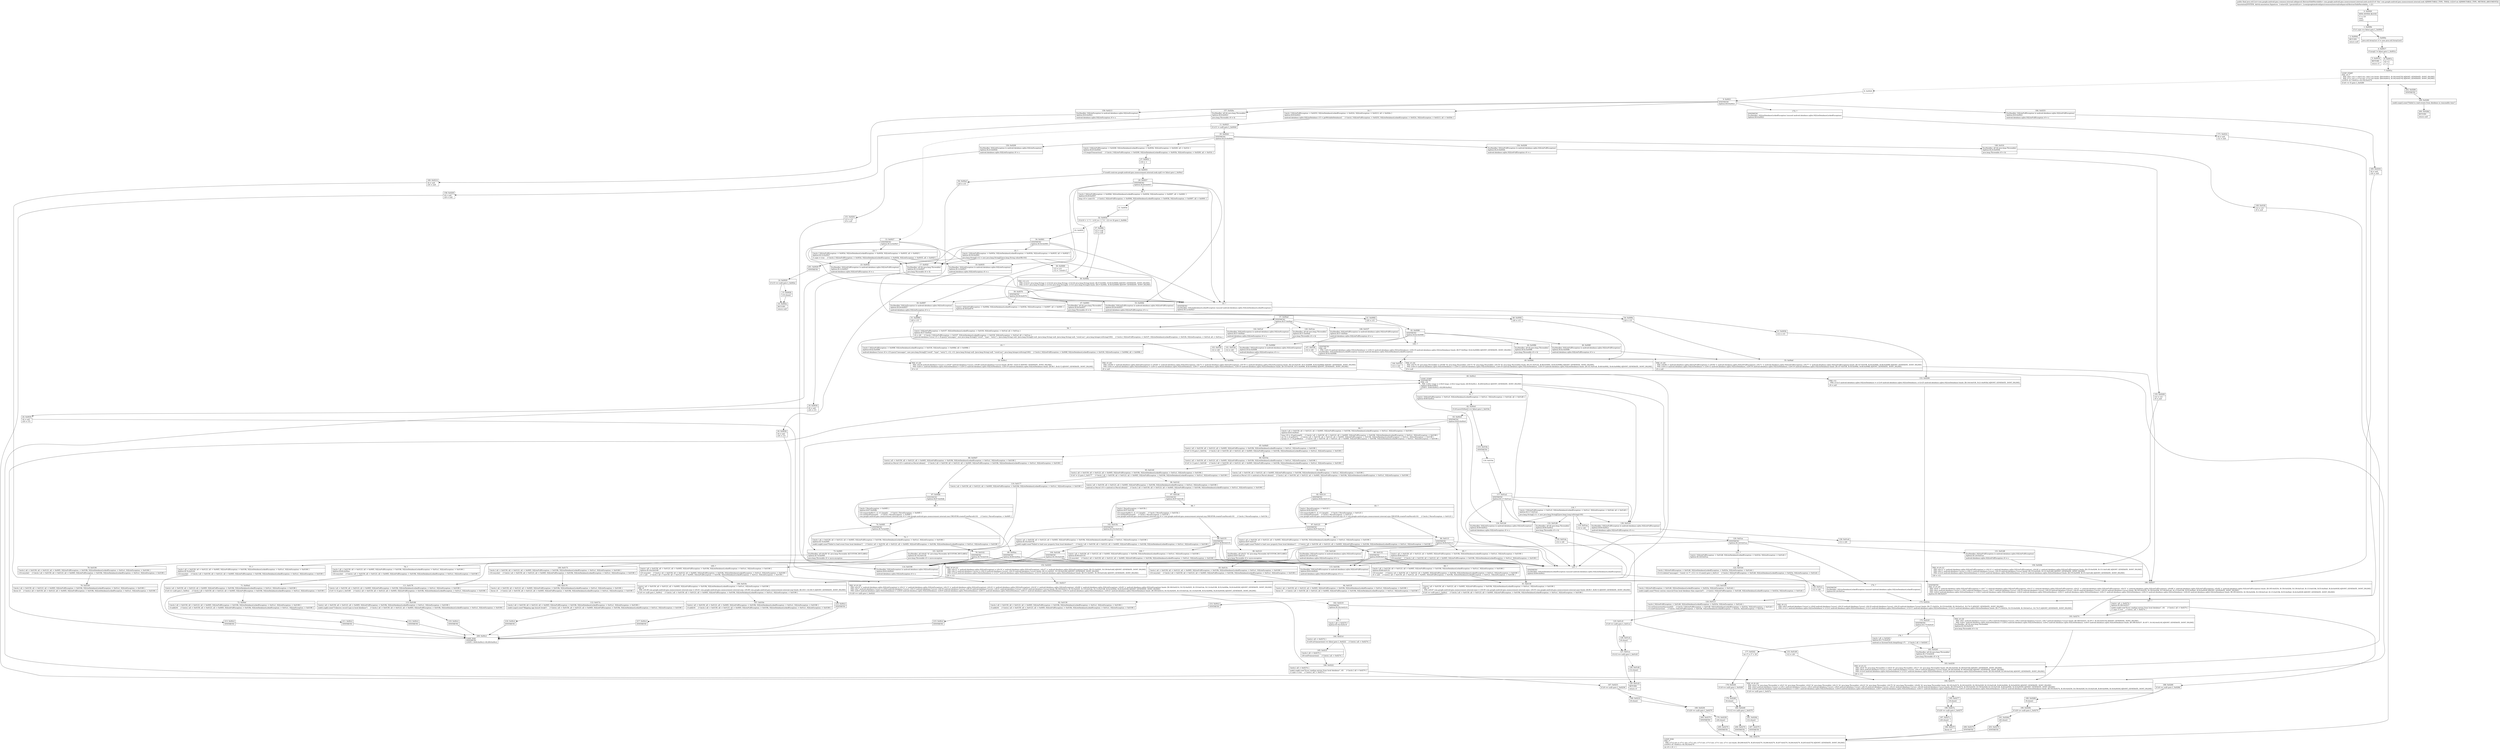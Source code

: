 digraph "CFG forcom.google.android.gms.measurement.internal.zzeb.zzc(I)Ljava\/util\/List;" {
Node_0 [shape=record,label="{0\:\ 0x0000|MTH_ENTER_BLOCK\l|r1 = r21\lzzo()\lzzm()\l}"];
Node_1 [shape=record,label="{1\:\ 0x000b|if (r1.zzjw == false) goto L_0x000e\l}"];
Node_2 [shape=record,label="{2\:\ 0x000d|RETURN\l|return null\l}"];
Node_3 [shape=record,label="{3\:\ 0x000e|java.util.ArrayList r3 = new java.util.ArrayList()\l}"];
Node_4 [shape=record,label="{4\:\ 0x0017|if (zzcg() != false) goto L_0x001a\l}"];
Node_5 [shape=record,label="{5\:\ 0x0019|RETURN\l|return r3\l}"];
Node_6 [shape=record,label="{6\:\ 0x001a|r6 = 0\lr7 = 5\l}"];
Node_7 [shape=record,label="{7\:\ 0x001e|LOOP_START\lPHI: r6 r7 \l  PHI: (r6v1 int) = (r6v0 int), (r6v2 int) binds: [B:6:0x001a, B:192:0x0270] A[DONT_GENERATE, DONT_INLINE]\l  PHI: (r7v1 int) = (r7v0 int), (r7v2 int) binds: [B:6:0x001a, B:192:0x0270] A[DONT_GENERATE, DONT_INLINE]\lLOOP:0: B:7:0x001e\-\>B:192:0x0270\l|if (r6 \>= 5) goto L_0x0280\l}"];
Node_8 [shape=record,label="{8\:\ 0x0020}"];
Node_9 [shape=record,label="{9\:\ 0x0021|SYNTHETIC\lSplitter:B:9:0x0021\l}"];
Node_10 [shape=record,label="{10\:\ ?|Catch:\{ SQLiteFullException \-\> 0x0253, SQLiteDatabaseLockedException \-\> 0x023c, SQLiteException \-\> 0x0213, all \-\> 0x020e \}\lSplitter:B:9:0x0021\l|android.database.sqlite.SQLiteDatabase r15 = getWritableDatabase()     \/\/ Catch:\{ SQLiteFullException \-\> 0x0253, SQLiteDatabaseLockedException \-\> 0x023c, SQLiteException \-\> 0x0213, all \-\> 0x020e \}\l}"];
Node_11 [shape=record,label="{11\:\ 0x0025|if (r15 != null) goto L_0x0044\l}"];
Node_12 [shape=record,label="{12\:\ 0x0027|SYNTHETIC\lSplitter:B:12:0x0027\l}"];
Node_13 [shape=record,label="{13\:\ ?|Catch:\{ SQLiteFullException \-\> 0x003e, SQLiteDatabaseLockedException \-\> 0x003b, SQLiteException \-\> 0x0035, all \-\> 0x002f \}\lSplitter:B:12:0x0027\l|r1.zzjw = true     \/\/ Catch:\{ SQLiteFullException \-\> 0x003e, SQLiteDatabaseLockedException \-\> 0x003b, SQLiteException \-\> 0x0035, all \-\> 0x002f \}\l}"];
Node_14 [shape=record,label="{14\:\ 0x0029|if (r15 == null) goto L_0x002e\l}"];
Node_15 [shape=record,label="{15\:\ 0x002b|r15.close()\l}"];
Node_16 [shape=record,label="{16\:\ 0x002e|RETURN\l|return null\l}"];
Node_17 [shape=record,label="{17\:\ 0x002f|ExcHandler: all (th java.lang.Throwable)\lSplitter:B:12:0x0027\l|java.lang.Throwable r0 = th\l}"];
Node_18 [shape=record,label="{18\:\ 0x0030|r9 = null\lr20 = r15\l}"];
Node_19 [shape=record,label="{19\:\ 0x0035|ExcHandler: SQLiteException (e android.database.sqlite.SQLiteException)\lSplitter:B:12:0x0027\l|android.database.sqlite.SQLiteException r0 = e\l}"];
Node_20 [shape=record,label="{20\:\ 0x0036|r9 = null\lr20 = r15\l}"];
Node_21 [shape=record,label="{21\:\ 0x003b|r12 = r15\l}"];
Node_22 [shape=record,label="{22\:\ ?|SYNTHETIC\lExcHandler: SQLiteDatabaseLockedException (unused android.database.sqlite.SQLiteDatabaseLockedException)\lSplitter:B:12:0x0027\l}"];
Node_23 [shape=record,label="{23\:\ 0x003e|ExcHandler: SQLiteFullException (e android.database.sqlite.SQLiteFullException)\lSplitter:B:12:0x0027\l|android.database.sqlite.SQLiteFullException r0 = e\l}"];
Node_24 [shape=record,label="{24\:\ 0x003f|r9 = null\lr20 = r15\l}"];
Node_25 [shape=record,label="{25\:\ 0x0044|SYNTHETIC\lSplitter:B:25:0x0044\l}"];
Node_26 [shape=record,label="{26\:\ ?|Catch:\{ SQLiteFullException \-\> 0x0208, SQLiteDatabaseLockedException \-\> 0x003b, SQLiteException \-\> 0x0200, all \-\> 0x01fc \}\lSplitter:B:25:0x0044\l|r15.beginTransaction()     \/\/ Catch:\{ SQLiteFullException \-\> 0x0208, SQLiteDatabaseLockedException \-\> 0x003b, SQLiteException \-\> 0x0200, all \-\> 0x01fc \}\l}"];
Node_27 [shape=record,label="{27\:\ 0x0051|r18 = \-1\l}"];
Node_28 [shape=record,label="{28\:\ 0x0055|if (zzad().zza(com.google.android.gms.measurement.internal.zzak.zzjd) == false) goto L_0x00a3\l}"];
Node_29 [shape=record,label="{29\:\ 0x0057|SYNTHETIC\lSplitter:B:29:0x0057\l}"];
Node_30 [shape=record,label="{30\:\ ?|Catch:\{ SQLiteFullException \-\> 0x009d, SQLiteDatabaseLockedException \-\> 0x003b, SQLiteException \-\> 0x0097, all \-\> 0x0091 \}\lSplitter:B:29:0x0057\l|long r10 = zza(r15)     \/\/ Catch:\{ SQLiteFullException \-\> 0x009d, SQLiteDatabaseLockedException \-\> 0x003b, SQLiteException \-\> 0x0097, all \-\> 0x0091 \}\l}"];
Node_31 [shape=record,label="{31\:\ 0x005b}"];
Node_32 [shape=record,label="{32\:\ 0x005d|if ((r10 \> \-1 ? 1 : (r10 == \-1 ? 0 : \-1)) == 0) goto L_0x006c\l}"];
Node_33 [shape=record,label="{33\:\ 0x005f}"];
Node_34 [shape=record,label="{34\:\ 0x0061|SYNTHETIC\lSplitter:B:34:0x0061\l}"];
Node_35 [shape=record,label="{35\:\ ?|Catch:\{ SQLiteFullException \-\> 0x003e, SQLiteDatabaseLockedException \-\> 0x003b, SQLiteException \-\> 0x0035, all \-\> 0x002f \}\lSplitter:B:34:0x0061\l|java.lang.String[] r12 = new java.lang.String[]\{java.lang.String.valueOf(r10)\}\l}"];
Node_36 [shape=record,label="{36\:\ 0x0069|r13 = r12\lr12 = \"rowid\<?\"\l}"];
Node_37 [shape=record,label="{37\:\ 0x006c|r12 = null\lr13 = null\l}"];
Node_38 [shape=record,label="{38\:\ 0x006e|PHI: r12 r13 \l  PHI: (r12v21 java.lang.String) = (r12v22 java.lang.String), (r12v24 java.lang.String) binds: [B:37:0x006c, B:36:0x0069] A[DONT_GENERATE, DONT_INLINE]\l  PHI: (r13v1 java.lang.String[]) = (r13v2 java.lang.String[]), (r13v3 java.lang.String[]) binds: [B:37:0x006c, B:36:0x0069] A[DONT_GENERATE, DONT_INLINE]\l}"];
Node_39 [shape=record,label="{39\:\ 0x0076|SYNTHETIC\lSplitter:B:39:0x0076\l}"];
Node_40 [shape=record,label="{40\:\ ?|Catch:\{ SQLiteFullException \-\> 0x009d, SQLiteDatabaseLockedException \-\> 0x003b, SQLiteException \-\> 0x0097, all \-\> 0x0091 \}\lSplitter:B:39:0x0076\l}"];
Node_41 [shape=record,label="{41\:\ 0x0082|r20 = r15\l}"];
Node_42 [shape=record,label="{42\:\ 0x0086|SYNTHETIC\lSplitter:B:42:0x0086\l}"];
Node_43 [shape=record,label="{43\:\ ?|Catch:\{ SQLiteFullException \-\> 0x008f, SQLiteDatabaseLockedException \-\> 0x01f4, SQLiteException \-\> 0x008d, all \-\> 0x008b \}\lSplitter:B:42:0x0086\l|android.database.Cursor r0 = r15.query(\"messages\", new java.lang.String[]\{\"rowid\", \"type\", \"entry\"\}, r12, r13, (java.lang.String) null, (java.lang.String) null, \"rowid asc\", java.lang.Integer.toString(100))     \/\/ Catch:\{ SQLiteFullException \-\> 0x008f, SQLiteDatabaseLockedException \-\> 0x01f4, SQLiteException \-\> 0x008d, all \-\> 0x008b \}\l}"];
Node_44 [shape=record,label="{44\:\ 0x008b|ExcHandler: all (th java.lang.Throwable)\lSplitter:B:42:0x0086\l|java.lang.Throwable r0 = th\l}"];
Node_45 [shape=record,label="{45\:\ 0x008d|ExcHandler: SQLiteException (e android.database.sqlite.SQLiteException)\lSplitter:B:42:0x0086\l|android.database.sqlite.SQLiteException r0 = e\l}"];
Node_46 [shape=record,label="{46\:\ 0x008f|ExcHandler: SQLiteFullException (e android.database.sqlite.SQLiteFullException)\lSplitter:B:42:0x0086\l|android.database.sqlite.SQLiteFullException r0 = e\l}"];
Node_47 [shape=record,label="{47\:\ 0x0091|ExcHandler: all (th java.lang.Throwable)\lSplitter:B:29:0x0057\l|java.lang.Throwable r0 = th\l}"];
Node_48 [shape=record,label="{48\:\ 0x0092|r20 = r15\l}"];
Node_49 [shape=record,label="{49\:\ 0x0094|PHI: r0 r20 \l  PHI: (r0v70 'th' java.lang.Throwable) = (r0v66 'th' java.lang.Throwable), (r0v73 'th' java.lang.Throwable), (r0v79 'th' java.lang.Throwable) binds: [B:141:0x01eb, B:48:0x0092, B:44:0x008b] A[DONT_GENERATE, DONT_INLINE]\l  PHI: (r20v15 android.database.sqlite.SQLiteDatabase) = (r20v12 android.database.sqlite.SQLiteDatabase), (r20v18 android.database.sqlite.SQLiteDatabase), (r20v19 android.database.sqlite.SQLiteDatabase) binds: [B:141:0x01eb, B:48:0x0092, B:44:0x008b] A[DONT_GENERATE, DONT_INLINE]\l|r9 = null\l}"];
Node_50 [shape=record,label="{50\:\ 0x0097|ExcHandler: SQLiteException (e android.database.sqlite.SQLiteException)\lSplitter:B:29:0x0057\l|android.database.sqlite.SQLiteException r0 = e\l}"];
Node_51 [shape=record,label="{51\:\ 0x0098|r20 = r15\l}"];
Node_52 [shape=record,label="{52\:\ 0x009a|PHI: r0 r20 \l  PHI: (r0v69 'e' android.database.sqlite.SQLiteException) = (r0v65 'e' android.database.sqlite.SQLiteException), (r0v72 'e' android.database.sqlite.SQLiteException), (r0v78 'e' android.database.sqlite.SQLiteException) binds: [B:143:0x01f0, B:51:0x0098, B:45:0x008d] A[DONT_GENERATE, DONT_INLINE]\l  PHI: (r20v14 android.database.sqlite.SQLiteDatabase) = (r20v12 android.database.sqlite.SQLiteDatabase), (r20v17 android.database.sqlite.SQLiteDatabase), (r20v19 android.database.sqlite.SQLiteDatabase) binds: [B:143:0x01f0, B:51:0x0098, B:45:0x008d] A[DONT_GENERATE, DONT_INLINE]\l|r9 = null\l}"];
Node_53 [shape=record,label="{53\:\ 0x009d|ExcHandler: SQLiteFullException (e android.database.sqlite.SQLiteFullException)\lSplitter:B:29:0x0057\l|android.database.sqlite.SQLiteFullException r0 = e\l}"];
Node_54 [shape=record,label="{54\:\ 0x009e|r20 = r15\l}"];
Node_55 [shape=record,label="{55\:\ 0x00a0|PHI: r0 r20 \l  PHI: (r0v68 'e' android.database.sqlite.SQLiteFullException) = (r0v64 'e' android.database.sqlite.SQLiteFullException), (r0v71 'e' android.database.sqlite.SQLiteFullException), (r0v77 'e' android.database.sqlite.SQLiteFullException) binds: [B:147:0x01f8, B:54:0x009e, B:46:0x008f] A[DONT_GENERATE, DONT_INLINE]\l  PHI: (r20v13 android.database.sqlite.SQLiteDatabase) = (r20v12 android.database.sqlite.SQLiteDatabase), (r20v16 android.database.sqlite.SQLiteDatabase), (r20v19 android.database.sqlite.SQLiteDatabase) binds: [B:147:0x01f8, B:54:0x009e, B:46:0x008f] A[DONT_GENERATE, DONT_INLINE]\l|r9 = null\l}"];
Node_56 [shape=record,label="{56\:\ 0x00a3|r20 = r15\l}"];
Node_57 [shape=record,label="{57\:\ 0x00ad|SYNTHETIC\lSplitter:B:57:0x00ad\l}"];
Node_58 [shape=record,label="{58\:\ ?|Catch:\{ SQLiteFullException \-\> 0x01f7, SQLiteDatabaseLockedException \-\> 0x01f4, SQLiteException \-\> 0x01ef, all \-\> 0x01ea \}\lSplitter:B:57:0x00ad\l|r9 = r20     \/\/ Catch:\{ SQLiteFullException \-\> 0x01f7, SQLiteDatabaseLockedException \-\> 0x01f4, SQLiteException \-\> 0x01ef, all \-\> 0x01ea \}\landroid.database.Cursor r0 = r9.query(\"messages\", new java.lang.String[]\{\"rowid\", \"type\", \"entry\"\}, (java.lang.String) null, (java.lang.String[]) null, (java.lang.String) null, (java.lang.String) null, \"rowid asc\", java.lang.Integer.toString(100))     \/\/ Catch:\{ SQLiteFullException \-\> 0x01f7, SQLiteDatabaseLockedException \-\> 0x01f4, SQLiteException \-\> 0x01ef, all \-\> 0x01ea \}\l}"];
Node_59 [shape=record,label="{59\:\ 0x00c1|PHI: r0 r20 \l  PHI: (r0v20 android.database.Cursor) = (r0v67 android.database.Cursor), (r0v80 android.database.Cursor) binds: [B:58:?, B:43:?] A[DONT_GENERATE, DONT_INLINE]\l  PHI: (r20v11 android.database.sqlite.SQLiteDatabase) = (r20v12 android.database.sqlite.SQLiteDatabase), (r20v19 android.database.sqlite.SQLiteDatabase) binds: [B:58:?, B:43:?] A[DONT_GENERATE, DONT_INLINE]\l|r9 = r0\l}"];
Node_60 [shape=record,label="{60\:\ 0x00c2|LOOP_START\lSYNTHETIC\lPHI: r18 \l  PHI: (r18v1 long) = (r18v0 long), (r18v2 long) binds: [B:59:0x00c1, B:209:0x00c2] A[DONT_GENERATE, DONT_INLINE]\lSplitter:B:60:0x00c2\lLOOP:1: B:60:0x00c2\-\>B:209:0x00c2\l}"];
Node_61 [shape=record,label="{61\:\ ?|Catch:\{ SQLiteFullException \-\> 0x01e5, SQLiteDatabaseLockedException \-\> 0x01e1, SQLiteException \-\> 0x01dd, all \-\> 0x01d8 \}\lSplitter:B:60:0x00c2\l}"];
Node_62 [shape=record,label="{62\:\ 0x00c6|if (r9.moveToNext() == false) goto L_0x019e\l}"];
Node_63 [shape=record,label="{63\:\ 0x00c8|SYNTHETIC\lSplitter:B:63:0x00c8\l}"];
Node_64 [shape=record,label="{64\:\ ?|Catch:\{ all \-\> 0x0159, all \-\> 0x0123, all \-\> 0x00f3, SQLiteFullException \-\> 0x019b, SQLiteDatabaseLockedException \-\> 0x01e1, SQLiteException \-\> 0x0198 \}\lSplitter:B:63:0x00c8\l|long r18 = r9.getLong(0)     \/\/ Catch:\{ all \-\> 0x0159, all \-\> 0x0123, all \-\> 0x00f3, SQLiteFullException \-\> 0x019b, SQLiteDatabaseLockedException \-\> 0x01e1, SQLiteException \-\> 0x0198 \}\lint r0 = r9.getInt(1)     \/\/ Catch:\{ all \-\> 0x0159, all \-\> 0x0123, all \-\> 0x00f3, SQLiteFullException \-\> 0x019b, SQLiteDatabaseLockedException \-\> 0x01e1, SQLiteException \-\> 0x0198 \}\lbyte[] r11 = r9.getBlob(2)     \/\/ Catch:\{ all \-\> 0x0159, all \-\> 0x0123, all \-\> 0x00f3, SQLiteFullException \-\> 0x019b, SQLiteDatabaseLockedException \-\> 0x01e1, SQLiteException \-\> 0x0198 \}\l}"];
Node_65 [shape=record,label="{65\:\ 0x00d5|Catch:\{ all \-\> 0x0159, all \-\> 0x0123, all \-\> 0x00f3, SQLiteFullException \-\> 0x019b, SQLiteDatabaseLockedException \-\> 0x01e1, SQLiteException \-\> 0x0198 \}\l|if (r0 != 0) goto L_0x010a     \/\/ Catch:\{ all \-\> 0x0159, all \-\> 0x0123, all \-\> 0x00f3, SQLiteFullException \-\> 0x019b, SQLiteDatabaseLockedException \-\> 0x01e1, SQLiteException \-\> 0x0198 \}\l}"];
Node_66 [shape=record,label="{66\:\ 0x00d7|Catch:\{ all \-\> 0x0159, all \-\> 0x0123, all \-\> 0x00f3, SQLiteFullException \-\> 0x019b, SQLiteDatabaseLockedException \-\> 0x01e1, SQLiteException \-\> 0x0198 \}\l|android.os.Parcel r10 = android.os.Parcel.obtain()     \/\/ Catch:\{ all \-\> 0x0159, all \-\> 0x0123, all \-\> 0x00f3, SQLiteFullException \-\> 0x019b, SQLiteDatabaseLockedException \-\> 0x01e1, SQLiteException \-\> 0x0198 \}\l}"];
Node_67 [shape=record,label="{67\:\ 0x00db|SYNTHETIC\lSplitter:B:67:0x00db\l}"];
Node_68 [shape=record,label="{68\:\ ?|Catch:\{ ParseException \-\> 0x00f5 \}\lSplitter:B:67:0x00db\l|r10.unmarshall(r11, 0, r11.length)     \/\/ Catch:\{ ParseException \-\> 0x00f5 \}\lr10.setDataPosition(0)     \/\/ Catch:\{ ParseException \-\> 0x00f5 \}\lcom.google.android.gms.measurement.internal.zzai r0 = com.google.android.gms.measurement.internal.zzai.CREATOR.createFromParcel(r10)     \/\/ Catch:\{ ParseException \-\> 0x00f5 \}\l}"];
Node_69 [shape=record,label="{69\:\ 0x00ea|SYNTHETIC\lSplitter:B:69:0x00ea\l}"];
Node_70 [shape=record,label="{70\:\ ?|Catch:\{ all \-\> 0x0159, all \-\> 0x0123, all \-\> 0x00f3, SQLiteFullException \-\> 0x019b, SQLiteDatabaseLockedException \-\> 0x01e1, SQLiteException \-\> 0x0198 \}\lSplitter:B:69:0x00ea\l|r10.recycle()     \/\/ Catch:\{ all \-\> 0x0159, all \-\> 0x0123, all \-\> 0x00f3, SQLiteFullException \-\> 0x019b, SQLiteDatabaseLockedException \-\> 0x01e1, SQLiteException \-\> 0x0198 \}\l}"];
Node_71 [shape=record,label="{71\:\ 0x00ed|Catch:\{ all \-\> 0x0159, all \-\> 0x0123, all \-\> 0x00f3, SQLiteFullException \-\> 0x019b, SQLiteDatabaseLockedException \-\> 0x01e1, SQLiteException \-\> 0x0198 \}\l|if (r0 == null) goto L_0x00c2     \/\/ Catch:\{ all \-\> 0x0159, all \-\> 0x0123, all \-\> 0x00f3, SQLiteFullException \-\> 0x019b, SQLiteDatabaseLockedException \-\> 0x01e1, SQLiteException \-\> 0x0198 \}\l}"];
Node_72 [shape=record,label="{72\:\ 0x00ef|Catch:\{ all \-\> 0x0159, all \-\> 0x0123, all \-\> 0x00f3, SQLiteFullException \-\> 0x019b, SQLiteDatabaseLockedException \-\> 0x01e1, SQLiteException \-\> 0x0198 \}\l|r3.add(r0)     \/\/ Catch:\{ all \-\> 0x0159, all \-\> 0x0123, all \-\> 0x00f3, SQLiteFullException \-\> 0x019b, SQLiteDatabaseLockedException \-\> 0x01e1, SQLiteException \-\> 0x0198 \}\l}"];
Node_73 [shape=record,label="{73\:\ 0x00f3|ExcHandler: all (r0v58 'th' java.lang.Throwable A[CUSTOM_DECLARE])\lSplitter:B:74:0x00f5\l|java.lang.Throwable r0 = move\-exception\l}"];
Node_74 [shape=record,label="{74\:\ 0x00f5|SYNTHETIC\lSplitter:B:74:0x00f5\l}"];
Node_75 [shape=record,label="{75\:\ ?|Catch:\{ all \-\> 0x0159, all \-\> 0x0123, all \-\> 0x00f3, SQLiteFullException \-\> 0x019b, SQLiteDatabaseLockedException \-\> 0x01e1, SQLiteException \-\> 0x0198 \}\lSplitter:B:74:0x00f5\l|zzab().zzgk().zzao(\"Failed to load event from local database\")     \/\/ Catch:\{ all \-\> 0x0159, all \-\> 0x0123, all \-\> 0x00f3, SQLiteFullException \-\> 0x019b, SQLiteDatabaseLockedException \-\> 0x01e1, SQLiteException \-\> 0x0198 \}\l}"];
Node_76 [shape=record,label="{76\:\ 0x0102|SYNTHETIC\lSplitter:B:76:0x0102\l}"];
Node_77 [shape=record,label="{77\:\ ?|Catch:\{ all \-\> 0x0159, all \-\> 0x0123, all \-\> 0x00f3, SQLiteFullException \-\> 0x019b, SQLiteDatabaseLockedException \-\> 0x01e1, SQLiteException \-\> 0x0198 \}\lSplitter:B:76:0x0102\l|r10.recycle()     \/\/ Catch:\{ all \-\> 0x0159, all \-\> 0x0123, all \-\> 0x00f3, SQLiteFullException \-\> 0x019b, SQLiteDatabaseLockedException \-\> 0x01e1, SQLiteException \-\> 0x0198 \}\l}"];
Node_78 [shape=record,label="{78\:\ 0x0106|Catch:\{ all \-\> 0x0159, all \-\> 0x0123, all \-\> 0x00f3, SQLiteFullException \-\> 0x019b, SQLiteDatabaseLockedException \-\> 0x01e1, SQLiteException \-\> 0x0198 \}\l|r10.recycle()     \/\/ Catch:\{ all \-\> 0x0159, all \-\> 0x0123, all \-\> 0x00f3, SQLiteFullException \-\> 0x019b, SQLiteDatabaseLockedException \-\> 0x01e1, SQLiteException \-\> 0x0198 \}\l}"];
Node_79 [shape=record,label="{79\:\ 0x0109|Catch:\{ all \-\> 0x0159, all \-\> 0x0123, all \-\> 0x00f3, SQLiteFullException \-\> 0x019b, SQLiteDatabaseLockedException \-\> 0x01e1, SQLiteException \-\> 0x0198 \}\l|throw r0     \/\/ Catch:\{ all \-\> 0x0159, all \-\> 0x0123, all \-\> 0x00f3, SQLiteFullException \-\> 0x019b, SQLiteDatabaseLockedException \-\> 0x01e1, SQLiteException \-\> 0x0198 \}\l}"];
Node_80 [shape=record,label="{80\:\ 0x010a|Catch:\{ all \-\> 0x0159, all \-\> 0x0123, all \-\> 0x00f3, SQLiteFullException \-\> 0x019b, SQLiteDatabaseLockedException \-\> 0x01e1, SQLiteException \-\> 0x0198 \}\l|if (r0 != 1) goto L_0x0140     \/\/ Catch:\{ all \-\> 0x0159, all \-\> 0x0123, all \-\> 0x00f3, SQLiteFullException \-\> 0x019b, SQLiteDatabaseLockedException \-\> 0x01e1, SQLiteException \-\> 0x0198 \}\l}"];
Node_81 [shape=record,label="{81\:\ 0x010c|Catch:\{ all \-\> 0x0159, all \-\> 0x0123, all \-\> 0x00f3, SQLiteFullException \-\> 0x019b, SQLiteDatabaseLockedException \-\> 0x01e1, SQLiteException \-\> 0x0198 \}\l|android.os.Parcel r10 = android.os.Parcel.obtain()     \/\/ Catch:\{ all \-\> 0x0159, all \-\> 0x0123, all \-\> 0x00f3, SQLiteFullException \-\> 0x019b, SQLiteDatabaseLockedException \-\> 0x01e1, SQLiteException \-\> 0x0198 \}\l}"];
Node_82 [shape=record,label="{82\:\ 0x0110|SYNTHETIC\lSplitter:B:82:0x0110\l}"];
Node_83 [shape=record,label="{83\:\ ?|Catch:\{ ParseException \-\> 0x0125 \}\lSplitter:B:82:0x0110\l|r10.unmarshall(r11, 0, r11.length)     \/\/ Catch:\{ ParseException \-\> 0x0125 \}\lr10.setDataPosition(0)     \/\/ Catch:\{ ParseException \-\> 0x0125 \}\lcom.google.android.gms.measurement.internal.zzjn r0 = com.google.android.gms.measurement.internal.zzjn.CREATOR.createFromParcel(r10)     \/\/ Catch:\{ ParseException \-\> 0x0125 \}\l}"];
Node_84 [shape=record,label="{84\:\ 0x011f|SYNTHETIC\lSplitter:B:84:0x011f\l}"];
Node_85 [shape=record,label="{85\:\ ?|Catch:\{ all \-\> 0x0159, all \-\> 0x0123, all \-\> 0x00f3, SQLiteFullException \-\> 0x019b, SQLiteDatabaseLockedException \-\> 0x01e1, SQLiteException \-\> 0x0198 \}\lSplitter:B:84:0x011f\l|r10.recycle()     \/\/ Catch:\{ all \-\> 0x0159, all \-\> 0x0123, all \-\> 0x00f3, SQLiteFullException \-\> 0x019b, SQLiteDatabaseLockedException \-\> 0x01e1, SQLiteException \-\> 0x0198 \}\l}"];
Node_86 [shape=record,label="{86\:\ 0x0123|ExcHandler: all (r0v51 'th' java.lang.Throwable A[CUSTOM_DECLARE])\lSplitter:B:87:0x0125\l|java.lang.Throwable r0 = move\-exception\l}"];
Node_87 [shape=record,label="{87\:\ 0x0125|SYNTHETIC\lSplitter:B:87:0x0125\l}"];
Node_88 [shape=record,label="{88\:\ ?|Catch:\{ all \-\> 0x0159, all \-\> 0x0123, all \-\> 0x00f3, SQLiteFullException \-\> 0x019b, SQLiteDatabaseLockedException \-\> 0x01e1, SQLiteException \-\> 0x0198 \}\lSplitter:B:87:0x0125\l|zzab().zzgk().zzao(\"Failed to load user property from local database\")     \/\/ Catch:\{ all \-\> 0x0159, all \-\> 0x0123, all \-\> 0x00f3, SQLiteFullException \-\> 0x019b, SQLiteDatabaseLockedException \-\> 0x01e1, SQLiteException \-\> 0x0198 \}\l}"];
Node_89 [shape=record,label="{89\:\ 0x0132|SYNTHETIC\lSplitter:B:89:0x0132\l}"];
Node_90 [shape=record,label="{90\:\ ?|Catch:\{ all \-\> 0x0159, all \-\> 0x0123, all \-\> 0x00f3, SQLiteFullException \-\> 0x019b, SQLiteDatabaseLockedException \-\> 0x01e1, SQLiteException \-\> 0x0198 \}\lSplitter:B:89:0x0132\l|r10.recycle()     \/\/ Catch:\{ all \-\> 0x0159, all \-\> 0x0123, all \-\> 0x00f3, SQLiteFullException \-\> 0x019b, SQLiteDatabaseLockedException \-\> 0x01e1, SQLiteException \-\> 0x0198 \}\lr0 = null     \/\/ Catch:\{ all \-\> 0x0159, all \-\> 0x0123, all \-\> 0x00f3, SQLiteFullException \-\> 0x019b, SQLiteDatabaseLockedException \-\> 0x01e1, SQLiteException \-\> 0x0198 \}\l}"];
Node_91 [shape=record,label="{91\:\ 0x0136|Catch:\{ all \-\> 0x0159, all \-\> 0x0123, all \-\> 0x00f3, SQLiteFullException \-\> 0x019b, SQLiteDatabaseLockedException \-\> 0x01e1, SQLiteException \-\> 0x0198 \}\lPHI: r0 \l  PHI: (r0v47 com.google.android.gms.measurement.internal.zzjn) = (r0v50 com.google.android.gms.measurement.internal.zzjn), (r0v55 com.google.android.gms.measurement.internal.zzjn) binds: [B:90:?, B:85:?] A[DONT_GENERATE, DONT_INLINE]\l|if (r0 == null) goto L_0x00c2     \/\/ Catch:\{ all \-\> 0x0159, all \-\> 0x0123, all \-\> 0x00f3, SQLiteFullException \-\> 0x019b, SQLiteDatabaseLockedException \-\> 0x01e1, SQLiteException \-\> 0x0198 \}\l}"];
Node_92 [shape=record,label="{92\:\ 0x0138|Catch:\{ all \-\> 0x0159, all \-\> 0x0123, all \-\> 0x00f3, SQLiteFullException \-\> 0x019b, SQLiteDatabaseLockedException \-\> 0x01e1, SQLiteException \-\> 0x0198 \}\l|r3.add(r0)     \/\/ Catch:\{ all \-\> 0x0159, all \-\> 0x0123, all \-\> 0x00f3, SQLiteFullException \-\> 0x019b, SQLiteDatabaseLockedException \-\> 0x01e1, SQLiteException \-\> 0x0198 \}\l}"];
Node_93 [shape=record,label="{93\:\ 0x013c|Catch:\{ all \-\> 0x0159, all \-\> 0x0123, all \-\> 0x00f3, SQLiteFullException \-\> 0x019b, SQLiteDatabaseLockedException \-\> 0x01e1, SQLiteException \-\> 0x0198 \}\l|r10.recycle()     \/\/ Catch:\{ all \-\> 0x0159, all \-\> 0x0123, all \-\> 0x00f3, SQLiteFullException \-\> 0x019b, SQLiteDatabaseLockedException \-\> 0x01e1, SQLiteException \-\> 0x0198 \}\l}"];
Node_94 [shape=record,label="{94\:\ 0x013f|Catch:\{ all \-\> 0x0159, all \-\> 0x0123, all \-\> 0x00f3, SQLiteFullException \-\> 0x019b, SQLiteDatabaseLockedException \-\> 0x01e1, SQLiteException \-\> 0x0198 \}\l|throw r0     \/\/ Catch:\{ all \-\> 0x0159, all \-\> 0x0123, all \-\> 0x00f3, SQLiteFullException \-\> 0x019b, SQLiteDatabaseLockedException \-\> 0x01e1, SQLiteException \-\> 0x0198 \}\l}"];
Node_95 [shape=record,label="{95\:\ 0x0140|Catch:\{ all \-\> 0x0159, all \-\> 0x0123, all \-\> 0x00f3, SQLiteFullException \-\> 0x019b, SQLiteDatabaseLockedException \-\> 0x01e1, SQLiteException \-\> 0x0198 \}\l|if (r0 != 2) goto L_0x0177     \/\/ Catch:\{ all \-\> 0x0159, all \-\> 0x0123, all \-\> 0x00f3, SQLiteFullException \-\> 0x019b, SQLiteDatabaseLockedException \-\> 0x01e1, SQLiteException \-\> 0x0198 \}\l}"];
Node_96 [shape=record,label="{96\:\ 0x0142|Catch:\{ all \-\> 0x0159, all \-\> 0x0123, all \-\> 0x00f3, SQLiteFullException \-\> 0x019b, SQLiteDatabaseLockedException \-\> 0x01e1, SQLiteException \-\> 0x0198 \}\l|android.os.Parcel r10 = android.os.Parcel.obtain()     \/\/ Catch:\{ all \-\> 0x0159, all \-\> 0x0123, all \-\> 0x00f3, SQLiteFullException \-\> 0x019b, SQLiteDatabaseLockedException \-\> 0x01e1, SQLiteException \-\> 0x0198 \}\l}"];
Node_97 [shape=record,label="{97\:\ 0x0146|SYNTHETIC\lSplitter:B:97:0x0146\l}"];
Node_98 [shape=record,label="{98\:\ ?|Catch:\{ ParseException \-\> 0x015b \}\lSplitter:B:97:0x0146\l|r10.unmarshall(r11, 0, r11.length)     \/\/ Catch:\{ ParseException \-\> 0x015b \}\lr10.setDataPosition(0)     \/\/ Catch:\{ ParseException \-\> 0x015b \}\lcom.google.android.gms.measurement.internal.zzq r0 = com.google.android.gms.measurement.internal.zzq.CREATOR.createFromParcel(r10)     \/\/ Catch:\{ ParseException \-\> 0x015b \}\l}"];
Node_99 [shape=record,label="{99\:\ 0x0155|SYNTHETIC\lSplitter:B:99:0x0155\l}"];
Node_100 [shape=record,label="{100\:\ ?|Catch:\{ all \-\> 0x0159, all \-\> 0x0123, all \-\> 0x00f3, SQLiteFullException \-\> 0x019b, SQLiteDatabaseLockedException \-\> 0x01e1, SQLiteException \-\> 0x0198 \}\lSplitter:B:99:0x0155\l|r10.recycle()     \/\/ Catch:\{ all \-\> 0x0159, all \-\> 0x0123, all \-\> 0x00f3, SQLiteFullException \-\> 0x019b, SQLiteDatabaseLockedException \-\> 0x01e1, SQLiteException \-\> 0x0198 \}\l}"];
Node_101 [shape=record,label="{101\:\ 0x0159|ExcHandler: all (r0v42 'th' java.lang.Throwable A[CUSTOM_DECLARE])\lSplitter:B:102:0x015b\l|java.lang.Throwable r0 = move\-exception\l}"];
Node_102 [shape=record,label="{102\:\ 0x015b|SYNTHETIC\lSplitter:B:102:0x015b\l}"];
Node_103 [shape=record,label="{103\:\ ?|Catch:\{ all \-\> 0x0159, all \-\> 0x0123, all \-\> 0x00f3, SQLiteFullException \-\> 0x019b, SQLiteDatabaseLockedException \-\> 0x01e1, SQLiteException \-\> 0x0198 \}\lSplitter:B:102:0x015b\l|zzab().zzgk().zzao(\"Failed to load user property from local database\")     \/\/ Catch:\{ all \-\> 0x0159, all \-\> 0x0123, all \-\> 0x00f3, SQLiteFullException \-\> 0x019b, SQLiteDatabaseLockedException \-\> 0x01e1, SQLiteException \-\> 0x0198 \}\l}"];
Node_104 [shape=record,label="{104\:\ 0x0168|SYNTHETIC\lSplitter:B:104:0x0168\l}"];
Node_105 [shape=record,label="{105\:\ ?|Catch:\{ all \-\> 0x0159, all \-\> 0x0123, all \-\> 0x00f3, SQLiteFullException \-\> 0x019b, SQLiteDatabaseLockedException \-\> 0x01e1, SQLiteException \-\> 0x0198 \}\lSplitter:B:104:0x0168\l|r10.recycle()     \/\/ Catch:\{ all \-\> 0x0159, all \-\> 0x0123, all \-\> 0x00f3, SQLiteFullException \-\> 0x019b, SQLiteDatabaseLockedException \-\> 0x01e1, SQLiteException \-\> 0x0198 \}\lr0 = null     \/\/ Catch:\{ all \-\> 0x0159, all \-\> 0x0123, all \-\> 0x00f3, SQLiteFullException \-\> 0x019b, SQLiteDatabaseLockedException \-\> 0x01e1, SQLiteException \-\> 0x0198 \}\l}"];
Node_106 [shape=record,label="{106\:\ 0x016c|Catch:\{ all \-\> 0x0159, all \-\> 0x0123, all \-\> 0x00f3, SQLiteFullException \-\> 0x019b, SQLiteDatabaseLockedException \-\> 0x01e1, SQLiteException \-\> 0x0198 \}\lPHI: r0 \l  PHI: (r0v38 com.google.android.gms.measurement.internal.zzq) = (r0v41 com.google.android.gms.measurement.internal.zzq), (r0v46 com.google.android.gms.measurement.internal.zzq) binds: [B:105:?, B:100:?] A[DONT_GENERATE, DONT_INLINE]\l|if (r0 == null) goto L_0x00c2     \/\/ Catch:\{ all \-\> 0x0159, all \-\> 0x0123, all \-\> 0x00f3, SQLiteFullException \-\> 0x019b, SQLiteDatabaseLockedException \-\> 0x01e1, SQLiteException \-\> 0x0198 \}\l}"];
Node_107 [shape=record,label="{107\:\ 0x016e|Catch:\{ all \-\> 0x0159, all \-\> 0x0123, all \-\> 0x00f3, SQLiteFullException \-\> 0x019b, SQLiteDatabaseLockedException \-\> 0x01e1, SQLiteException \-\> 0x0198 \}\l|r3.add(r0)     \/\/ Catch:\{ all \-\> 0x0159, all \-\> 0x0123, all \-\> 0x00f3, SQLiteFullException \-\> 0x019b, SQLiteDatabaseLockedException \-\> 0x01e1, SQLiteException \-\> 0x0198 \}\l}"];
Node_108 [shape=record,label="{108\:\ 0x0173|Catch:\{ all \-\> 0x0159, all \-\> 0x0123, all \-\> 0x00f3, SQLiteFullException \-\> 0x019b, SQLiteDatabaseLockedException \-\> 0x01e1, SQLiteException \-\> 0x0198 \}\l|r10.recycle()     \/\/ Catch:\{ all \-\> 0x0159, all \-\> 0x0123, all \-\> 0x00f3, SQLiteFullException \-\> 0x019b, SQLiteDatabaseLockedException \-\> 0x01e1, SQLiteException \-\> 0x0198 \}\l}"];
Node_109 [shape=record,label="{109\:\ 0x0176|Catch:\{ all \-\> 0x0159, all \-\> 0x0123, all \-\> 0x00f3, SQLiteFullException \-\> 0x019b, SQLiteDatabaseLockedException \-\> 0x01e1, SQLiteException \-\> 0x0198 \}\l|throw r0     \/\/ Catch:\{ all \-\> 0x0159, all \-\> 0x0123, all \-\> 0x00f3, SQLiteFullException \-\> 0x019b, SQLiteDatabaseLockedException \-\> 0x01e1, SQLiteException \-\> 0x0198 \}\l}"];
Node_110 [shape=record,label="{110\:\ 0x0177|Catch:\{ all \-\> 0x0159, all \-\> 0x0123, all \-\> 0x00f3, SQLiteFullException \-\> 0x019b, SQLiteDatabaseLockedException \-\> 0x01e1, SQLiteException \-\> 0x0198 \}\l}"];
Node_111 [shape=record,label="{111\:\ 0x0178|Catch:\{ all \-\> 0x0159, all \-\> 0x0123, all \-\> 0x00f3, SQLiteFullException \-\> 0x019b, SQLiteDatabaseLockedException \-\> 0x01e1, SQLiteException \-\> 0x0198 \}\l|if (r0 != 3) goto L_0x0189     \/\/ Catch:\{ all \-\> 0x0159, all \-\> 0x0123, all \-\> 0x00f3, SQLiteFullException \-\> 0x019b, SQLiteDatabaseLockedException \-\> 0x01e1, SQLiteException \-\> 0x0198 \}\l}"];
Node_112 [shape=record,label="{112\:\ 0x017a|Catch:\{ all \-\> 0x0159, all \-\> 0x0123, all \-\> 0x00f3, SQLiteFullException \-\> 0x019b, SQLiteDatabaseLockedException \-\> 0x01e1, SQLiteException \-\> 0x0198 \}\l|zzab().zzgn().zzao(\"Skipping app launch break\")     \/\/ Catch:\{ all \-\> 0x0159, all \-\> 0x0123, all \-\> 0x00f3, SQLiteFullException \-\> 0x019b, SQLiteDatabaseLockedException \-\> 0x01e1, SQLiteException \-\> 0x0198 \}\l}"];
Node_113 [shape=record,label="{113\:\ 0x0189|Catch:\{ all \-\> 0x0159, all \-\> 0x0123, all \-\> 0x00f3, SQLiteFullException \-\> 0x019b, SQLiteDatabaseLockedException \-\> 0x01e1, SQLiteException \-\> 0x0198 \}\l|zzab().zzgk().zzao(\"Unknown record type in local database\")     \/\/ Catch:\{ all \-\> 0x0159, all \-\> 0x0123, all \-\> 0x00f3, SQLiteFullException \-\> 0x019b, SQLiteDatabaseLockedException \-\> 0x01e1, SQLiteException \-\> 0x0198 \}\l}"];
Node_114 [shape=record,label="{114\:\ 0x0198|ExcHandler: SQLiteException (e android.database.sqlite.SQLiteException)\lSplitter:B:63:0x00c8\l|android.database.sqlite.SQLiteException r0 = e\l}"];
Node_115 [shape=record,label="{115\:\ 0x019b|ExcHandler: SQLiteFullException (e android.database.sqlite.SQLiteFullException)\lSplitter:B:63:0x00c8\l|android.database.sqlite.SQLiteFullException r0 = e\l}"];
Node_116 [shape=record,label="{116\:\ 0x019e}"];
Node_117 [shape=record,label="{117\:\ 0x01a2|SYNTHETIC\lSplitter:B:117:0x01a2\l}"];
Node_118 [shape=record,label="{118\:\ ?|Catch:\{ SQLiteFullException \-\> 0x01e5, SQLiteDatabaseLockedException \-\> 0x01e1, SQLiteException \-\> 0x01dd, all \-\> 0x01d8 \}\lSplitter:B:117:0x01a2\l|java.lang.String[] r11 = new java.lang.String[]\{java.lang.Long.toString(r18)\}\l}"];
Node_119 [shape=record,label="{119\:\ 0x01aa|r12 = r20\l}"];
Node_120 [shape=record,label="{120\:\ 0x01ac|SYNTHETIC\lSplitter:B:120:0x01ac\l}"];
Node_121 [shape=record,label="{121\:\ ?|Catch:\{ SQLiteFullException \-\> 0x01d6, SQLiteDatabaseLockedException \-\> 0x023e, SQLiteException \-\> 0x01d4 \}\lSplitter:B:120:0x01ac\l}"];
Node_122 [shape=record,label="{122\:\ 0x01b4|Catch:\{ SQLiteFullException \-\> 0x01d6, SQLiteDatabaseLockedException \-\> 0x023e, SQLiteException \-\> 0x01d4 \}\l|if (r12.delete(\"messages\", \"rowid \<= ?\", r11) \>= r3.size()) goto L_0x01c3     \/\/ Catch:\{ SQLiteFullException \-\> 0x01d6, SQLiteDatabaseLockedException \-\> 0x023e, SQLiteException \-\> 0x01d4 \}\l}"];
Node_123 [shape=record,label="{123\:\ 0x01b6|Catch:\{ SQLiteFullException \-\> 0x01d6, SQLiteDatabaseLockedException \-\> 0x023e, SQLiteException \-\> 0x01d4 \}\l|zzab().zzgk().zzao(\"Fewer entries removed from local database than expected\")     \/\/ Catch:\{ SQLiteFullException \-\> 0x01d6, SQLiteDatabaseLockedException \-\> 0x023e, SQLiteException \-\> 0x01d4 \}\l}"];
Node_124 [shape=record,label="{124\:\ 0x01c3|Catch:\{ SQLiteFullException \-\> 0x01d6, SQLiteDatabaseLockedException \-\> 0x023e, SQLiteException \-\> 0x01d4 \}\l|r12.setTransactionSuccessful()     \/\/ Catch:\{ SQLiteFullException \-\> 0x01d6, SQLiteDatabaseLockedException \-\> 0x023e, SQLiteException \-\> 0x01d4 \}\lr12.endTransaction()     \/\/ Catch:\{ SQLiteFullException \-\> 0x01d6, SQLiteDatabaseLockedException \-\> 0x023e, SQLiteException \-\> 0x01d4 \}\l}"];
Node_125 [shape=record,label="{125\:\ 0x01c9|if (r9 == null) goto L_0x01ce\l}"];
Node_126 [shape=record,label="{126\:\ 0x01cb|r9.close()\l}"];
Node_127 [shape=record,label="{127\:\ 0x01ce|if (r12 == null) goto L_0x01d3\l}"];
Node_128 [shape=record,label="{128\:\ 0x01d0|r12.close()\l}"];
Node_129 [shape=record,label="{129\:\ 0x01d3|RETURN\l|return r3\l}"];
Node_130 [shape=record,label="{130\:\ 0x01d4|ExcHandler: SQLiteException (e android.database.sqlite.SQLiteException)\lSplitter:B:120:0x01ac\l|android.database.sqlite.SQLiteException r0 = e\l}"];
Node_131 [shape=record,label="{131\:\ 0x01d6|ExcHandler: SQLiteFullException (e android.database.sqlite.SQLiteFullException)\lSplitter:B:120:0x01ac\l|android.database.sqlite.SQLiteFullException r0 = e\l}"];
Node_132 [shape=record,label="{132\:\ 0x01d8|ExcHandler: all (th java.lang.Throwable)\lSplitter:B:60:0x00c2\l|java.lang.Throwable r0 = th\l}"];
Node_133 [shape=record,label="{133\:\ 0x01d9|r12 = r20\l}"];
Node_134 [shape=record,label="{134\:\ 0x01dd|ExcHandler: SQLiteException (e android.database.sqlite.SQLiteException)\lSplitter:B:60:0x00c2\l|android.database.sqlite.SQLiteException r0 = e\l}"];
Node_135 [shape=record,label="{135\:\ 0x01de|r12 = r20\l}"];
Node_136 [shape=record,label="{136\:\ 0x01e1|r12 = r20\l}"];
Node_137 [shape=record,label="{137\:\ ?|SYNTHETIC\lExcHandler: SQLiteDatabaseLockedException (unused android.database.sqlite.SQLiteDatabaseLockedException)\lSplitter:B:60:0x00c2\l}"];
Node_138 [shape=record,label="{138\:\ 0x01e5|ExcHandler: SQLiteFullException (e android.database.sqlite.SQLiteFullException)\lSplitter:B:60:0x00c2\l|android.database.sqlite.SQLiteFullException r0 = e\l}"];
Node_139 [shape=record,label="{139\:\ 0x01e6|r12 = r20\l}"];
Node_140 [shape=record,label="{140\:\ 0x01ea|ExcHandler: all (th java.lang.Throwable)\lSplitter:B:57:0x00ad\l|java.lang.Throwable r0 = th\l}"];
Node_141 [shape=record,label="{141\:\ 0x01eb|r12 = r20\l}"];
Node_142 [shape=record,label="{142\:\ 0x01ef|ExcHandler: SQLiteException (e android.database.sqlite.SQLiteException)\lSplitter:B:57:0x00ad\l|android.database.sqlite.SQLiteException r0 = e\l}"];
Node_143 [shape=record,label="{143\:\ 0x01f0|r12 = r20\l}"];
Node_144 [shape=record,label="{144\:\ 0x01f4|r12 = r20\l}"];
Node_145 [shape=record,label="{145\:\ ?|SYNTHETIC\lPHI: r20 \l  PHI: (r20v10 android.database.sqlite.SQLiteDatabase) = (r20v12 android.database.sqlite.SQLiteDatabase), (r20v19 android.database.sqlite.SQLiteDatabase) binds: [B:57:0x00ad, B:42:0x0086] A[DONT_GENERATE, DONT_INLINE]\lExcHandler: SQLiteDatabaseLockedException (unused android.database.sqlite.SQLiteDatabaseLockedException)\lSplitter:B:42:0x0086\l}"];
Node_146 [shape=record,label="{146\:\ 0x01f7|ExcHandler: SQLiteFullException (e android.database.sqlite.SQLiteFullException)\lSplitter:B:57:0x00ad\l|android.database.sqlite.SQLiteFullException r0 = e\l}"];
Node_147 [shape=record,label="{147\:\ 0x01f8|r12 = r20\l}"];
Node_148 [shape=record,label="{148\:\ 0x01fc|ExcHandler: all (th java.lang.Throwable)\lSplitter:B:25:0x0044\l|java.lang.Throwable r0 = th\l}"];
Node_149 [shape=record,label="{149\:\ 0x01fd|r12 = r15\lr9 = null\l}"];
Node_150 [shape=record,label="{150\:\ 0x0200|ExcHandler: SQLiteException (e android.database.sqlite.SQLiteException)\lSplitter:B:25:0x0044\l|android.database.sqlite.SQLiteException r0 = e\l}"];
Node_151 [shape=record,label="{151\:\ 0x0201|r12 = r15\lr9 = null\l}"];
Node_152 [shape=record,label="{152\:\ 0x0203|PHI: r0 r9 r12 \l  PHI: (r0v15 'e' android.database.sqlite.SQLiteException) = (r0v16 'e' android.database.sqlite.SQLiteException), (r0v27 'e' android.database.sqlite.SQLiteException) binds: [B:151:0x0201, B:130:0x01d4] A[DONT_GENERATE, DONT_INLINE]\l  PHI: (r9v13 android.database.Cursor) = (r9v14 android.database.Cursor), (r9v18 android.database.Cursor) binds: [B:151:0x0201, B:130:0x01d4] A[DONT_GENERATE, DONT_INLINE]\l  PHI: (r12v6 android.database.sqlite.SQLiteDatabase) = (r12v7 android.database.sqlite.SQLiteDatabase), (r12v15 android.database.sqlite.SQLiteDatabase) binds: [B:151:0x0201, B:130:0x01d4] A[DONT_GENERATE, DONT_INLINE]\l|r20 = r12\l}"];
Node_153 [shape=record,label="{153\:\ 0x0206|PHI: r12 \l  PHI: (r12v3 android.database.sqlite.SQLiteDatabase) = (r12v9 android.database.sqlite.SQLiteDatabase), (r12v25 android.database.sqlite.SQLiteDatabase) binds: [B:144:0x01f4, B:21:0x003b] A[DONT_GENERATE, DONT_INLINE]\l|r9 = null\l}"];
Node_154 [shape=record,label="{154\:\ 0x0208|ExcHandler: SQLiteFullException (e android.database.sqlite.SQLiteFullException)\lSplitter:B:25:0x0044\l|android.database.sqlite.SQLiteFullException r0 = e\l}"];
Node_155 [shape=record,label="{155\:\ 0x0209|r12 = r15\lr9 = null\l}"];
Node_156 [shape=record,label="{156\:\ 0x020b|PHI: r0 r9 r12 \l  PHI: (r0v13 'e' android.database.sqlite.SQLiteFullException) = (r0v14 'e' android.database.sqlite.SQLiteFullException), (r0v26 'e' android.database.sqlite.SQLiteFullException) binds: [B:155:0x0209, B:131:0x01d6] A[DONT_GENERATE, DONT_INLINE]\l  PHI: (r9v11 android.database.Cursor) = (r9v12 android.database.Cursor), (r9v18 android.database.Cursor) binds: [B:155:0x0209, B:131:0x01d6] A[DONT_GENERATE, DONT_INLINE]\l  PHI: (r12v4 android.database.sqlite.SQLiteDatabase) = (r12v5 android.database.sqlite.SQLiteDatabase), (r12v15 android.database.sqlite.SQLiteDatabase) binds: [B:155:0x0209, B:131:0x01d6] A[DONT_GENERATE, DONT_INLINE]\l|r20 = r12\l}"];
Node_157 [shape=record,label="{157\:\ 0x020e|ExcHandler: all (th java.lang.Throwable)\lSplitter:B:9:0x0021\l|java.lang.Throwable r0 = th\l}"];
Node_158 [shape=record,label="{158\:\ 0x020f|r9 = null\lr20 = null\l}"];
Node_159 [shape=record,label="{159\:\ 0x0213|ExcHandler: SQLiteException (e android.database.sqlite.SQLiteException)\lSplitter:B:9:0x0021\l|android.database.sqlite.SQLiteException r0 = e\l}"];
Node_160 [shape=record,label="{160\:\ 0x0214|r9 = null\lr20 = null\l}"];
Node_161 [shape=record,label="{161\:\ 0x0217|PHI: r0 r9 r20 \l  PHI: (r0v10 'e' android.database.sqlite.SQLiteException) = (r0v11 'e' android.database.sqlite.SQLiteException), (r0v15 'e' android.database.sqlite.SQLiteException), (r0v22 'e' android.database.sqlite.SQLiteException), (r0v32 'e' android.database.sqlite.SQLiteException), (r0v69 'e' android.database.sqlite.SQLiteException), (r0v83 'e' android.database.sqlite.SQLiteException) binds: [B:160:0x0214, B:152:0x0203, B:135:0x01de, B:114:0x0198, B:52:0x009a, B:20:0x0036] A[DONT_GENERATE, DONT_INLINE]\l  PHI: (r9v7 android.database.Cursor) = (r9v8 android.database.Cursor), (r9v13 android.database.Cursor), (r9v18 android.database.Cursor), (r9v18 android.database.Cursor), (r9v21 android.database.Cursor), (r9v25 android.database.Cursor) binds: [B:160:0x0214, B:152:0x0203, B:135:0x01de, B:114:0x0198, B:52:0x009a, B:20:0x0036] A[DONT_GENERATE, DONT_INLINE]\l  PHI: (r20v5 android.database.sqlite.SQLiteDatabase) = (r20v6 android.database.sqlite.SQLiteDatabase), (r20v9 android.database.sqlite.SQLiteDatabase), (r20v11 android.database.sqlite.SQLiteDatabase), (r20v11 android.database.sqlite.SQLiteDatabase), (r20v14 android.database.sqlite.SQLiteDatabase), (r20v21 android.database.sqlite.SQLiteDatabase) binds: [B:160:0x0214, B:152:0x0203, B:135:0x01de, B:114:0x0198, B:52:0x009a, B:20:0x0036] A[DONT_GENERATE, DONT_INLINE]\l|if (r20 == null) goto L_0x0222\l}"];
Node_162 [shape=record,label="{162\:\ 0x0219|SYNTHETIC\lSplitter:B:162:0x0219\l}"];
Node_163 [shape=record,label="{163\:\ ?|Catch:\{ all \-\> 0x0274 \}\lSplitter:B:162:0x0219\l}"];
Node_164 [shape=record,label="{164\:\ 0x021d|Catch:\{ all \-\> 0x0274 \}\l|if (r20.inTransaction() == false) goto L_0x0222     \/\/ Catch:\{ all \-\> 0x0274 \}\l}"];
Node_165 [shape=record,label="{165\:\ 0x021f|Catch:\{ all \-\> 0x0274 \}\l|r20.endTransaction()     \/\/ Catch:\{ all \-\> 0x0274 \}\l}"];
Node_166 [shape=record,label="{166\:\ 0x0222|Catch:\{ all \-\> 0x0274 \}\l|zzab().zzgk().zza(\"Error reading entries from local database\", r0)     \/\/ Catch:\{ all \-\> 0x0274 \}\lr1.zzjw = true     \/\/ Catch:\{ all \-\> 0x0274 \}\l}"];
Node_167 [shape=record,label="{167\:\ 0x0231|if (r9 == null) goto L_0x0236\l}"];
Node_168 [shape=record,label="{168\:\ 0x0233|r9.close()\l}"];
Node_169 [shape=record,label="{169\:\ 0x0236|if (r20 == null) goto L_0x0270\l}"];
Node_170 [shape=record,label="{170\:\ 0x0238|r20.close()\l}"];
Node_171 [shape=record,label="{171\:\ 0x023c|r9 = null\lr12 = null\l}"];
Node_172 [shape=record,label="{172\:\ ?|SYNTHETIC\lExcHandler: SQLiteDatabaseLockedException (unused android.database.sqlite.SQLiteDatabaseLockedException)\lSplitter:B:9:0x0021\l}"];
Node_173 [shape=record,label="{173\:\ 0x023e|PHI: r9 r12 \l  PHI: (r9v5 android.database.Cursor) = (r9v6 android.database.Cursor), (r9v10 android.database.Cursor), (r9v18 android.database.Cursor), (r9v18 android.database.Cursor) binds: [B:171:0x023c, B:153:0x0206, B:136:0x01e1, B:174:?] A[DONT_GENERATE, DONT_INLINE]\l  PHI: (r12v1 android.database.sqlite.SQLiteDatabase) = (r12v2 android.database.sqlite.SQLiteDatabase), (r12v3 android.database.sqlite.SQLiteDatabase), (r12v11 android.database.sqlite.SQLiteDatabase), (r12v15 android.database.sqlite.SQLiteDatabase) binds: [B:171:0x023c, B:153:0x0206, B:136:0x01e1, B:174:?] A[DONT_GENERATE, DONT_INLINE]\l}"];
Node_174 [shape=record,label="{174\:\ ?|SYNTHETIC\lExcHandler: SQLiteDatabaseLockedException (unused android.database.sqlite.SQLiteDatabaseLockedException)\lSplitter:B:120:0x01ac\l}"];
Node_175 [shape=record,label="{175\:\ 0x023f|SYNTHETIC\lSplitter:B:175:0x023f\l}"];
Node_176 [shape=record,label="{176\:\ ?|Catch:\{ all \-\> 0x024f \}\lSplitter:B:175:0x023f\l|android.os.SystemClock.sleep((long) r7)     \/\/ Catch:\{ all \-\> 0x024f \}\l}"];
Node_177 [shape=record,label="{177\:\ 0x0242|int r7 = r7 + 20\l}"];
Node_178 [shape=record,label="{178\:\ 0x0244|if (r9 == null) goto L_0x0249\l}"];
Node_179 [shape=record,label="{179\:\ 0x0246|r9.close()\l}"];
Node_180 [shape=record,label="{180\:\ 0x0249|if (r12 == null) goto L_0x0270\l}"];
Node_181 [shape=record,label="{181\:\ 0x024b|r12.close()\l}"];
Node_182 [shape=record,label="{182\:\ 0x024f|ExcHandler: all (th java.lang.Throwable)\lSplitter:B:175:0x023f\l|java.lang.Throwable r0 = th\l}"];
Node_183 [shape=record,label="{183\:\ 0x0250|PHI: r0 r9 r12 \l  PHI: (r0v8 'th' java.lang.Throwable) = (r0v9 'th' java.lang.Throwable), (r0v17 'th' java.lang.Throwable) binds: [B:182:0x024f, B:149:0x01fd] A[DONT_GENERATE, DONT_INLINE]\l  PHI: (r9v4 android.database.Cursor) = (r9v5 android.database.Cursor), (r9v15 android.database.Cursor) binds: [B:182:0x024f, B:149:0x01fd] A[DONT_GENERATE, DONT_INLINE]\l  PHI: (r12v0 android.database.sqlite.SQLiteDatabase) = (r12v1 android.database.sqlite.SQLiteDatabase), (r12v8 android.database.sqlite.SQLiteDatabase) binds: [B:182:0x024f, B:149:0x01fd] A[DONT_GENERATE, DONT_INLINE]\l|r20 = r12\l}"];
Node_184 [shape=record,label="{184\:\ 0x0253|ExcHandler: SQLiteFullException (e android.database.sqlite.SQLiteFullException)\lSplitter:B:9:0x0021\l|android.database.sqlite.SQLiteFullException r0 = e\l}"];
Node_185 [shape=record,label="{185\:\ 0x0254|r9 = null\lr20 = null\l}"];
Node_186 [shape=record,label="{186\:\ 0x0257|SYNTHETIC\lPHI: r0 r9 r20 \l  PHI: (r0v6 'e' android.database.sqlite.SQLiteFullException) = (r0v7 'e' android.database.sqlite.SQLiteFullException), (r0v13 'e' android.database.sqlite.SQLiteFullException), (r0v21 'e' android.database.sqlite.SQLiteFullException), (r0v31 'e' android.database.sqlite.SQLiteFullException), (r0v68 'e' android.database.sqlite.SQLiteFullException), (r0v82 'e' android.database.sqlite.SQLiteFullException) binds: [B:185:0x0254, B:156:0x020b, B:139:0x01e6, B:115:0x019b, B:55:0x00a0, B:24:0x003f] A[DONT_GENERATE, DONT_INLINE]\l  PHI: (r9v2 android.database.Cursor) = (r9v3 android.database.Cursor), (r9v11 android.database.Cursor), (r9v18 android.database.Cursor), (r9v18 android.database.Cursor), (r9v20 android.database.Cursor), (r9v24 android.database.Cursor) binds: [B:185:0x0254, B:156:0x020b, B:139:0x01e6, B:115:0x019b, B:55:0x00a0, B:24:0x003f] A[DONT_GENERATE, DONT_INLINE]\l  PHI: (r20v2 android.database.sqlite.SQLiteDatabase) = (r20v3 android.database.sqlite.SQLiteDatabase), (r20v8 android.database.sqlite.SQLiteDatabase), (r20v11 android.database.sqlite.SQLiteDatabase), (r20v11 android.database.sqlite.SQLiteDatabase), (r20v13 android.database.sqlite.SQLiteDatabase), (r20v20 android.database.sqlite.SQLiteDatabase) binds: [B:185:0x0254, B:156:0x020b, B:139:0x01e6, B:115:0x019b, B:55:0x00a0, B:24:0x003f] A[DONT_GENERATE, DONT_INLINE]\lSplitter:B:186:0x0257\l}"];
Node_187 [shape=record,label="{187\:\ ?|Catch:\{ all \-\> 0x0274 \}\lSplitter:B:186:0x0257\l|zzab().zzgk().zza(\"Error reading entries from local database\", r0)     \/\/ Catch:\{ all \-\> 0x0274 \}\lr1.zzjw = true     \/\/ Catch:\{ all \-\> 0x0274 \}\l}"];
Node_188 [shape=record,label="{188\:\ 0x0266|if (r9 == null) goto L_0x026b\l}"];
Node_189 [shape=record,label="{189\:\ 0x0268|r9.close()\l}"];
Node_190 [shape=record,label="{190\:\ 0x026b|if (r20 == null) goto L_0x0270\l}"];
Node_191 [shape=record,label="{191\:\ 0x026d|r20.close()\l}"];
Node_192 [shape=record,label="{192\:\ 0x0270|LOOP_END\lPHI: r7 \l  PHI: (r7v2 int) = (r7v1 int), (r7v1 int), (r7v3 int), (r7v3 int), (r7v1 int), (r7v1 int) binds: [B:208:0x0270, B:203:0x0270, B:206:0x0270, B:207:0x0270, B:204:0x0270, B:205:0x0270] A[DONT_GENERATE, DONT_INLINE]\lLOOP:0: B:7:0x001e\-\>B:192:0x0270\l|int r6 = r6 + 1\l}"];
Node_193 [shape=record,label="{193\:\ 0x0274|PHI: r9 r20 \l  PHI: (r9v1 android.database.Cursor) = (r9v2 android.database.Cursor), (r9v2 android.database.Cursor), (r9v7 android.database.Cursor) binds: [B:186:0x0257, B:187:?, B:162:0x0219] A[DONT_GENERATE, DONT_INLINE]\l  PHI: (r20v1 android.database.sqlite.SQLiteDatabase) = (r20v2 android.database.sqlite.SQLiteDatabase), (r20v2 android.database.sqlite.SQLiteDatabase), (r20v5 android.database.sqlite.SQLiteDatabase) binds: [B:186:0x0257, B:187:?, B:162:0x0219] A[DONT_GENERATE, DONT_INLINE]\lExcHandler: all (th java.lang.Throwable)\lSplitter:B:162:0x0219\l|java.lang.Throwable r0 = th\l}"];
Node_194 [shape=record,label="{194\:\ 0x0275|PHI: r0 r9 r20 \l  PHI: (r0v4 'th' java.lang.Throwable) = (r0v5 'th' java.lang.Throwable), (r0v8 'th' java.lang.Throwable), (r0v12 'th' java.lang.Throwable), (r0v23 'th' java.lang.Throwable), (r0v70 'th' java.lang.Throwable), (r0v84 'th' java.lang.Throwable) binds: [B:193:0x0274, B:183:0x0250, B:158:0x020f, B:133:0x01d9, B:49:0x0094, B:18:0x0030] A[DONT_GENERATE, DONT_INLINE]\l  PHI: (r9v0 android.database.Cursor) = (r9v1 android.database.Cursor), (r9v4 android.database.Cursor), (r9v9 android.database.Cursor), (r9v18 android.database.Cursor), (r9v22 android.database.Cursor), (r9v26 android.database.Cursor) binds: [B:193:0x0274, B:183:0x0250, B:158:0x020f, B:133:0x01d9, B:49:0x0094, B:18:0x0030] A[DONT_GENERATE, DONT_INLINE]\l  PHI: (r20v0 android.database.sqlite.SQLiteDatabase) = (r20v1 android.database.sqlite.SQLiteDatabase), (r20v4 android.database.sqlite.SQLiteDatabase), (r20v7 android.database.sqlite.SQLiteDatabase), (r20v11 android.database.sqlite.SQLiteDatabase), (r20v15 android.database.sqlite.SQLiteDatabase), (r20v22 android.database.sqlite.SQLiteDatabase) binds: [B:193:0x0274, B:183:0x0250, B:158:0x020f, B:133:0x01d9, B:49:0x0094, B:18:0x0030] A[DONT_GENERATE, DONT_INLINE]\l|if (r9 == null) goto L_0x027a\l}"];
Node_195 [shape=record,label="{195\:\ 0x0277|r9.close()\l}"];
Node_196 [shape=record,label="{196\:\ 0x027a|if (r20 == null) goto L_0x027f\l}"];
Node_197 [shape=record,label="{197\:\ 0x027c|r20.close()\l}"];
Node_198 [shape=record,label="{198\:\ 0x027f|throw r0\l}"];
Node_199 [shape=record,label="{199\:\ 0x0280|zzab().zzgn().zzao(\"Failed to read events from database in reasonable time\")\l}"];
Node_200 [shape=record,label="{200\:\ 0x028d|RETURN\l|return null\l}"];
Node_201 [shape=record,label="{201\:\ 0x0029|SYNTHETIC\l}"];
Node_202 [shape=record,label="{202\:\ 0x0280|SYNTHETIC\l}"];
Node_203 [shape=record,label="{203\:\ 0x0270|SYNTHETIC\l}"];
Node_204 [shape=record,label="{204\:\ 0x0270|SYNTHETIC\l}"];
Node_205 [shape=record,label="{205\:\ 0x0270|SYNTHETIC\l}"];
Node_206 [shape=record,label="{206\:\ 0x0270|SYNTHETIC\l}"];
Node_207 [shape=record,label="{207\:\ 0x0270|SYNTHETIC\l}"];
Node_208 [shape=record,label="{208\:\ 0x0270|SYNTHETIC\l}"];
Node_209 [shape=record,label="{209\:\ 0x00c2|LOOP_END\lSYNTHETIC\lLOOP:1: B:60:0x00c2\-\>B:209:0x00c2\l}"];
Node_210 [shape=record,label="{210\:\ 0x019e|SYNTHETIC\l}"];
Node_211 [shape=record,label="{211\:\ 0x00c2|SYNTHETIC\l}"];
Node_212 [shape=record,label="{212\:\ 0x00c2|SYNTHETIC\l}"];
Node_213 [shape=record,label="{213\:\ 0x00c2|SYNTHETIC\l}"];
Node_214 [shape=record,label="{214\:\ 0x00c2|SYNTHETIC\l}"];
Node_215 [shape=record,label="{215\:\ 0x00c2|SYNTHETIC\l}"];
Node_216 [shape=record,label="{216\:\ 0x00c2|SYNTHETIC\l}"];
Node_217 [shape=record,label="{217\:\ 0x00c2|SYNTHETIC\l}"];
Node_218 [shape=record,label="{218\:\ 0x00c2|SYNTHETIC\l}"];
Node_219 [shape=record,label="{219\:\ 0x00c2|SYNTHETIC\l}"];
MethodNode[shape=record,label="{public final java.util.List\<com.google.android.gms.common.internal.safeparcel.AbstractSafeParcelable\> com.google.android.gms.measurement.internal.zzeb.zzc((r21v0 'this' com.google.android.gms.measurement.internal.zzeb A[IMMUTABLE_TYPE, THIS]), (r22v0 int A[IMMUTABLE_TYPE, METHOD_ARGUMENT]))  | Annotation[SYSTEM, dalvik.annotation.Signature, \{value=[(I), Ljava\/util\/List\<, Lcom\/google\/android\/gms\/common\/internal\/safeparcel\/AbstractSafeParcelable;, \>;]\}]\l}"];
MethodNode -> Node_0;
Node_0 -> Node_1;
Node_1 -> Node_2[style=dashed];
Node_1 -> Node_3;
Node_3 -> Node_4;
Node_4 -> Node_5[style=dashed];
Node_4 -> Node_6;
Node_6 -> Node_7;
Node_7 -> Node_8[style=dashed];
Node_7 -> Node_202;
Node_8 -> Node_9;
Node_9 -> Node_10;
Node_9 -> Node_184;
Node_9 -> Node_172;
Node_9 -> Node_159;
Node_9 -> Node_157;
Node_10 -> Node_11;
Node_11 -> Node_12[style=dashed];
Node_11 -> Node_25;
Node_12 -> Node_13;
Node_12 -> Node_23;
Node_12 -> Node_22;
Node_12 -> Node_19;
Node_12 -> Node_17;
Node_13 -> Node_23;
Node_13 -> Node_22;
Node_13 -> Node_19;
Node_13 -> Node_17;
Node_13 -> Node_201;
Node_14 -> Node_15[style=dashed];
Node_14 -> Node_16;
Node_15 -> Node_16;
Node_17 -> Node_18;
Node_18 -> Node_194;
Node_19 -> Node_20;
Node_20 -> Node_161;
Node_21 -> Node_153;
Node_22 -> Node_21;
Node_23 -> Node_24;
Node_24 -> Node_186;
Node_25 -> Node_26;
Node_25 -> Node_154;
Node_25 -> Node_22;
Node_25 -> Node_150;
Node_25 -> Node_148;
Node_26 -> Node_27;
Node_27 -> Node_28;
Node_28 -> Node_29[style=dashed];
Node_28 -> Node_56;
Node_29 -> Node_30;
Node_29 -> Node_53;
Node_29 -> Node_22;
Node_29 -> Node_50;
Node_29 -> Node_47;
Node_30 -> Node_31;
Node_31 -> Node_32;
Node_32 -> Node_33[style=dashed];
Node_32 -> Node_37;
Node_33 -> Node_34;
Node_34 -> Node_35;
Node_34 -> Node_23;
Node_34 -> Node_22;
Node_34 -> Node_19;
Node_34 -> Node_17;
Node_35 -> Node_36;
Node_35 -> Node_23;
Node_35 -> Node_22;
Node_35 -> Node_19;
Node_35 -> Node_17;
Node_36 -> Node_38;
Node_37 -> Node_38;
Node_38 -> Node_39;
Node_39 -> Node_40;
Node_39 -> Node_53;
Node_39 -> Node_22;
Node_39 -> Node_50;
Node_39 -> Node_47;
Node_40 -> Node_41;
Node_41 -> Node_42;
Node_42 -> Node_43;
Node_42 -> Node_46;
Node_42 -> Node_145;
Node_42 -> Node_45;
Node_42 -> Node_44;
Node_43 -> Node_59;
Node_44 -> Node_49;
Node_45 -> Node_52;
Node_46 -> Node_55;
Node_47 -> Node_48;
Node_48 -> Node_49;
Node_49 -> Node_194;
Node_50 -> Node_51;
Node_51 -> Node_52;
Node_52 -> Node_161;
Node_53 -> Node_54;
Node_54 -> Node_55;
Node_55 -> Node_186;
Node_56 -> Node_57;
Node_57 -> Node_58;
Node_57 -> Node_146;
Node_57 -> Node_145;
Node_57 -> Node_142;
Node_57 -> Node_140;
Node_58 -> Node_59;
Node_59 -> Node_60;
Node_60 -> Node_61;
Node_60 -> Node_138;
Node_60 -> Node_137;
Node_60 -> Node_134;
Node_60 -> Node_132;
Node_61 -> Node_62;
Node_62 -> Node_63[style=dashed];
Node_62 -> Node_210;
Node_63 -> Node_64;
Node_63 -> Node_115;
Node_63 -> Node_137;
Node_63 -> Node_114;
Node_64 -> Node_65;
Node_65 -> Node_66[style=dashed];
Node_65 -> Node_80;
Node_66 -> Node_67;
Node_67 -> Node_68;
Node_67 -> Node_74;
Node_68 -> Node_69;
Node_68 -> Node_74;
Node_69 -> Node_70;
Node_69 -> Node_115;
Node_69 -> Node_137;
Node_69 -> Node_114;
Node_70 -> Node_71;
Node_71 -> Node_72[style=dashed];
Node_71 -> Node_211;
Node_72 -> Node_212;
Node_73 -> Node_78;
Node_74 -> Node_75;
Node_74 -> Node_73;
Node_75 -> Node_76;
Node_75 -> Node_73;
Node_76 -> Node_77;
Node_76 -> Node_115;
Node_76 -> Node_137;
Node_76 -> Node_114;
Node_77 -> Node_213;
Node_78 -> Node_79;
Node_80 -> Node_81[style=dashed];
Node_80 -> Node_95;
Node_81 -> Node_82;
Node_82 -> Node_83;
Node_82 -> Node_87;
Node_83 -> Node_84;
Node_83 -> Node_87;
Node_84 -> Node_85;
Node_84 -> Node_115;
Node_84 -> Node_137;
Node_84 -> Node_114;
Node_85 -> Node_115;
Node_85 -> Node_137;
Node_85 -> Node_114;
Node_85 -> Node_91;
Node_86 -> Node_93;
Node_87 -> Node_88;
Node_87 -> Node_86;
Node_88 -> Node_89;
Node_88 -> Node_86;
Node_89 -> Node_90;
Node_89 -> Node_115;
Node_89 -> Node_137;
Node_89 -> Node_114;
Node_90 -> Node_91;
Node_91 -> Node_92[style=dashed];
Node_91 -> Node_214;
Node_92 -> Node_215;
Node_93 -> Node_94;
Node_95 -> Node_96[style=dashed];
Node_95 -> Node_110;
Node_96 -> Node_97;
Node_97 -> Node_98;
Node_97 -> Node_102;
Node_98 -> Node_99;
Node_98 -> Node_102;
Node_99 -> Node_100;
Node_99 -> Node_115;
Node_99 -> Node_137;
Node_99 -> Node_114;
Node_100 -> Node_115;
Node_100 -> Node_137;
Node_100 -> Node_114;
Node_100 -> Node_106;
Node_101 -> Node_108;
Node_102 -> Node_103;
Node_102 -> Node_101;
Node_103 -> Node_104;
Node_103 -> Node_101;
Node_104 -> Node_105;
Node_104 -> Node_115;
Node_104 -> Node_137;
Node_104 -> Node_114;
Node_105 -> Node_106;
Node_106 -> Node_107[style=dashed];
Node_106 -> Node_216;
Node_107 -> Node_217;
Node_108 -> Node_109;
Node_110 -> Node_111;
Node_111 -> Node_112[style=dashed];
Node_111 -> Node_113;
Node_112 -> Node_218;
Node_113 -> Node_219;
Node_114 -> Node_161;
Node_115 -> Node_186;
Node_116 -> Node_117;
Node_117 -> Node_118;
Node_117 -> Node_138;
Node_117 -> Node_137;
Node_117 -> Node_134;
Node_117 -> Node_132;
Node_118 -> Node_119;
Node_118 -> Node_138;
Node_118 -> Node_137;
Node_118 -> Node_134;
Node_118 -> Node_132;
Node_119 -> Node_120;
Node_120 -> Node_121;
Node_120 -> Node_131;
Node_120 -> Node_174;
Node_120 -> Node_130;
Node_121 -> Node_122;
Node_122 -> Node_123[style=dashed];
Node_122 -> Node_124;
Node_123 -> Node_124;
Node_124 -> Node_125;
Node_125 -> Node_126[style=dashed];
Node_125 -> Node_127;
Node_126 -> Node_127;
Node_127 -> Node_128[style=dashed];
Node_127 -> Node_129;
Node_128 -> Node_129;
Node_130 -> Node_152;
Node_131 -> Node_156;
Node_132 -> Node_133;
Node_133 -> Node_194;
Node_134 -> Node_135;
Node_135 -> Node_161;
Node_136 -> Node_173;
Node_137 -> Node_136;
Node_138 -> Node_139;
Node_139 -> Node_186;
Node_140 -> Node_141;
Node_141 -> Node_49;
Node_142 -> Node_143;
Node_143 -> Node_52;
Node_144 -> Node_153;
Node_145 -> Node_144;
Node_146 -> Node_147;
Node_147 -> Node_55;
Node_148 -> Node_149;
Node_149 -> Node_183;
Node_150 -> Node_151;
Node_151 -> Node_152;
Node_152 -> Node_161;
Node_153 -> Node_173;
Node_154 -> Node_155;
Node_155 -> Node_156;
Node_156 -> Node_186;
Node_157 -> Node_158;
Node_158 -> Node_194;
Node_159 -> Node_160;
Node_160 -> Node_161;
Node_161 -> Node_162[style=dashed];
Node_161 -> Node_166;
Node_162 -> Node_163;
Node_162 -> Node_193;
Node_163 -> Node_164;
Node_164 -> Node_165[style=dashed];
Node_164 -> Node_166;
Node_165 -> Node_166;
Node_166 -> Node_167;
Node_167 -> Node_168[style=dashed];
Node_167 -> Node_169;
Node_168 -> Node_169;
Node_169 -> Node_170[style=dashed];
Node_169 -> Node_204;
Node_170 -> Node_205;
Node_171 -> Node_173;
Node_172 -> Node_171;
Node_173 -> Node_175;
Node_174 -> Node_173;
Node_175 -> Node_176;
Node_175 -> Node_182;
Node_176 -> Node_177;
Node_176 -> Node_182;
Node_177 -> Node_178;
Node_178 -> Node_179[style=dashed];
Node_178 -> Node_180;
Node_179 -> Node_180;
Node_180 -> Node_181[style=dashed];
Node_180 -> Node_206;
Node_181 -> Node_207;
Node_182 -> Node_183;
Node_183 -> Node_194;
Node_184 -> Node_185;
Node_185 -> Node_186;
Node_186 -> Node_187;
Node_186 -> Node_193;
Node_187 -> Node_188;
Node_187 -> Node_193;
Node_188 -> Node_189[style=dashed];
Node_188 -> Node_190;
Node_189 -> Node_190;
Node_190 -> Node_191[style=dashed];
Node_190 -> Node_208;
Node_191 -> Node_203;
Node_192 -> Node_7;
Node_193 -> Node_194;
Node_194 -> Node_195[style=dashed];
Node_194 -> Node_196;
Node_195 -> Node_196;
Node_196 -> Node_197[style=dashed];
Node_196 -> Node_198;
Node_197 -> Node_198;
Node_199 -> Node_200;
Node_201 -> Node_14;
Node_202 -> Node_199;
Node_203 -> Node_192;
Node_204 -> Node_192;
Node_205 -> Node_192;
Node_206 -> Node_192;
Node_207 -> Node_192;
Node_208 -> Node_192;
Node_209 -> Node_60;
Node_210 -> Node_116;
Node_211 -> Node_209;
Node_212 -> Node_209;
Node_213 -> Node_209;
Node_214 -> Node_209;
Node_215 -> Node_209;
Node_216 -> Node_209;
Node_217 -> Node_209;
Node_218 -> Node_209;
Node_219 -> Node_209;
}

